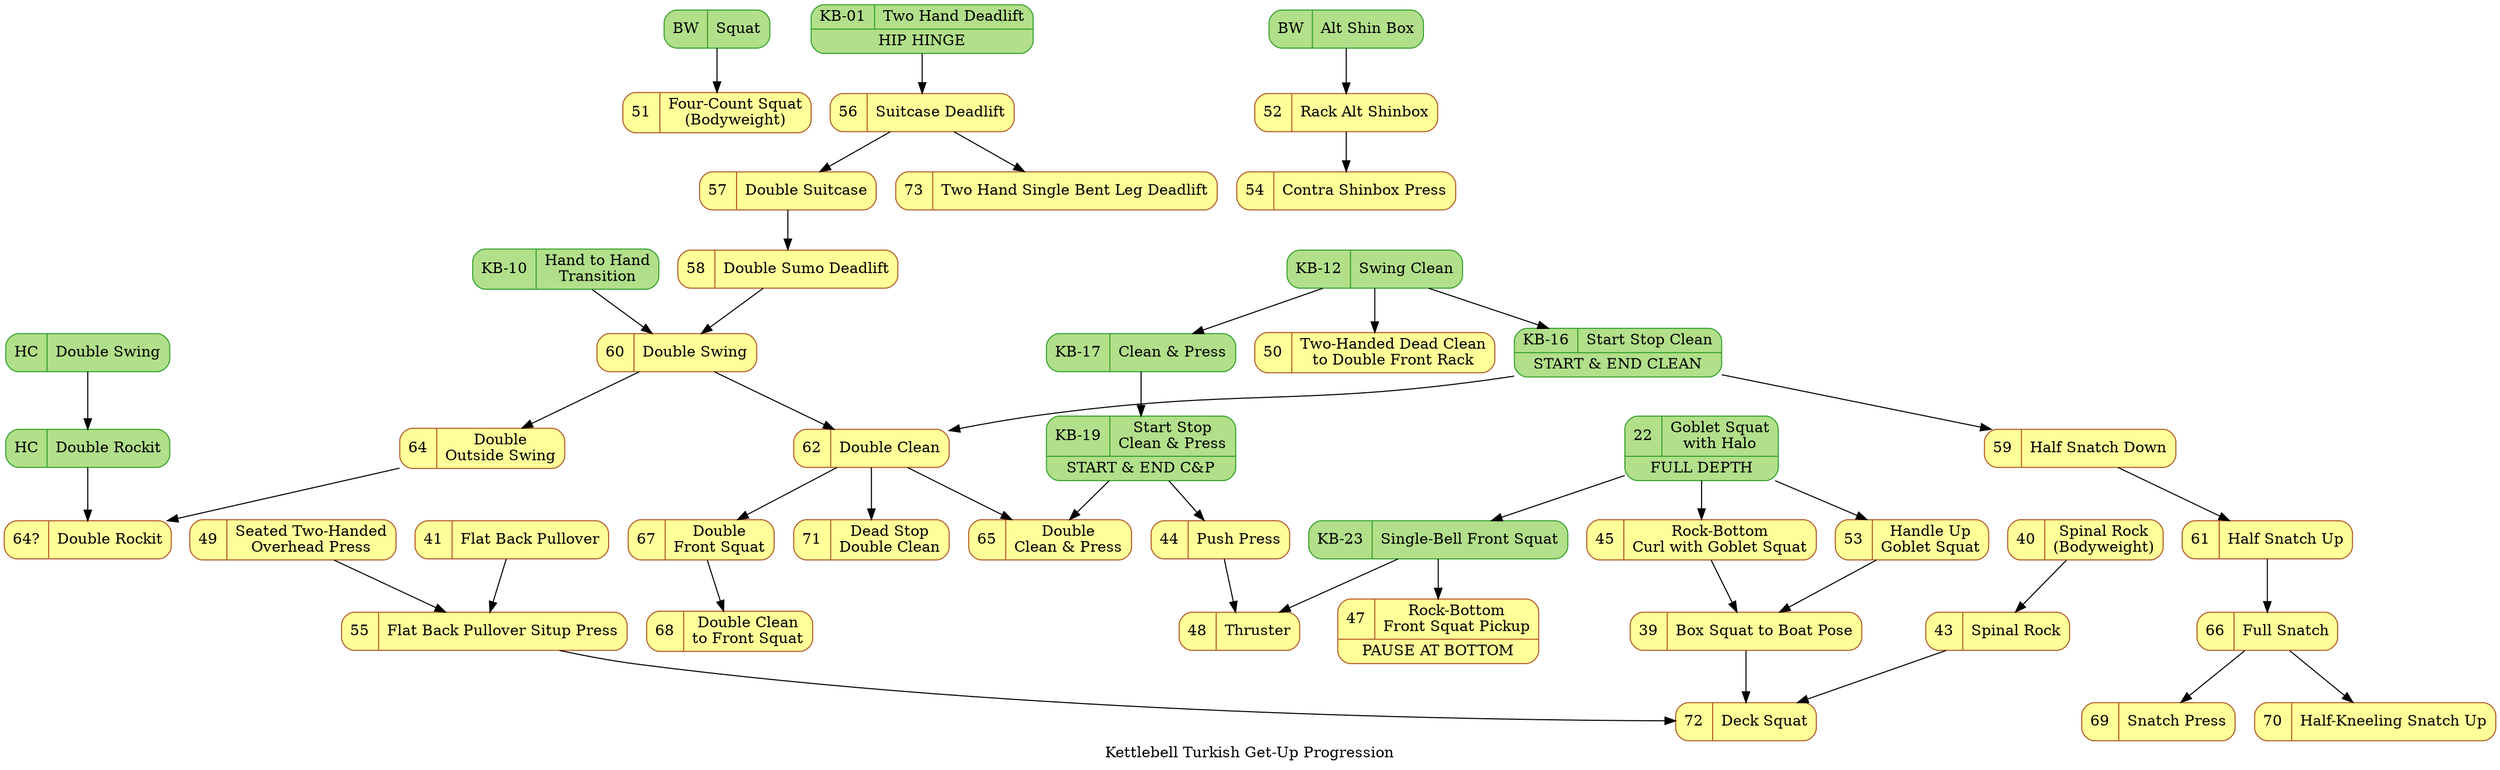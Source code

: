 digraph kb_progression {
  // Kettlebell Turkish Get-Up Progression Diagram © 2023
  // by dznz using knowledge from Mark Wildman is licensed
  // under CC BY-NC-SA 4.0 
  // http://creativecommons.org/licenses/by-nc-sa/4.0/
  label="Kettlebell Turkish Get-Up Progression"
  node [colorscheme="paired12"]
  node [shape=record]
  node [style="rounded,filled"]
  node [color=12, fillcolor=11]

  subgraph pre {
    node [color=4, fillcolor=3]
    ext_bw_squat       [label="{{BW|Squat}}"]
    ext_hc_dblswing    [label="{{HC|Double Swing}}"]
    ext_hc_dblrockit   [label="{{HC|Double Rockit}}"]
    ext_bw_altshinbox  [label="{{BW|Alt Shin Box}}"]
    mov_deadlift       [label="{{KB-01|Two Hand Deadlift}|HIP HINGE}"               URL="https://www.youtube.com/watch?v=x0XkmM34BPI&list=PLk4oYPJ7TXKhX8YqA2AVrfgs_pEF6p7KA&index=1"];
    mov_h2h            [label="{{KB-10|Hand to Hand\nTransition}}"                  URL="https://www.youtube.com/watch?v=0Uk0Rdm3QFs&list=PLk4oYPJ7TXKhX8YqA2AVrfgs_pEF6p7KA&index=10"]
    mov_clean          [label="KB-12|Swing Clean"                                   URL="https://www.youtube.com/watch?v=_nIsSXWs5iU&list=PLk4oYPJ7TXKhX8YqA2AVrfgs_pEF6p7KA&index=12"]
    mov_startstopclean [label="{{KB-16|Start Stop Clean}|START & END CLEAN}"        URL="https://www.youtube.com/watch?v=XbK3jxI0WNQ&list=PLk4oYPJ7TXKhX8YqA2AVrfgs_pEF6p7KA&index=16"]
    mov_cap            [label="KB-17|Clean & Press"                                 URL="https://www.youtube.com/watch?v=SSxB3m5qRas&list=PLk4oYPJ7TXKhX8YqA2AVrfgs_pEF6p7KA&index=17"]
    mov_startstopcap   [label="{{KB-19|Start Stop\nClean & Press}|START & END C&P}" URL="https://www.youtube.com/watch?v=dSj3kqbuois&list=PLk4oYPJ7TXKhX8YqA2AVrfgs_pEF6p7KA&index=19"]
    mov_gobsquathalo   [label="{{22|Goblet Squat\nwith Halo}|FULL DEPTH}"           URL="https://www.youtube.com/watch?v=cnZ8Mx8NQPE&list=PLk4oYPJ7TXKhX8YqA2AVrfgs_pEF6p7KA&index=22"]
    mov_racksquat      [label="{{KB-23|Single-Bell Front Squat}}"                   URL="https://www.youtube.com/watch?v=KTDVl0Lkdc4&list=PLk4oYPJ7TXKhX8YqA2AVrfgs_pEF6p7KA&index=23"]
  }

  mov_boxsquat2boat      [label="{{39|Box Squat to Boat Pose}}"              URL="https://www.youtube.com/watch?v=KTDVl0Lkdc4&list=PLk4oYPJ7TXKhX8YqA2AVrfgs_pEF6p7KA&index=41"]
  mov_bwspinalrock       [label="{{40|Spinal Rock\n(Bodyweight)}}"           URL="https://www.youtube.com/watch?v=KTDVl0Lkdc4&list=PLk4oYPJ7TXKhX8YqA2AVrfgs_pEF6p7KA&index=42"]
  mov_flatbackpullover   [label="{{41|Flat Back Pullover}}"                  URL="https://www.youtube.com/watch?v=KTDVl0Lkdc4&list=PLk4oYPJ7TXKhX8YqA2AVrfgs_pEF6p7KA&index=43"]
  // 42 in TGU diagram
  mov_spinalrock         [label="{{43|Spinal Rock}}"                         URL="https://www.youtube.com/watch?v=KTDVl0Lkdc4&list=PLk4oYPJ7TXKhX8YqA2AVrfgs_pEF6p7KA&index=48"]
  mov_pushpress          [label="{{44|Push Press}}"                          URL="https://www.youtube.com/watch?v=KTDVl0Lkdc4&list=PLk4oYPJ7TXKhX8YqA2AVrfgs_pEF6p7KA&index=49"]
  mov_gobsquatcurl       [label="{{45|Rock-Bottom\nCurl with Goblet Squat}}" URL="https://www.youtube.com/watch?v=KTDVl0Lkdc4&list=PLk4oYPJ7TXKhX8YqA2AVrfgs_pEF6p7KA&index=50"]
  // Missing 46
  mov_racksquatpickup    [label="{{47|Rock-Bottom\nFront Squat Pickup}|PAUSE AT BOTTOM}" URL="https://www.youtube.com/watch?v=KTDVl0Lkdc4&list=PLk4oYPJ7TXKhX8YqA2AVrfgs_pEF6p7KA&index=52"]
  mov_thruster           [label="{{48|Thruster}}"                                        URL="https://www.youtube.com/watch?v=KTDVl0Lkdc4&list=PLk4oYPJ7TXKhX8YqA2AVrfgs_pEF6p7KA&index=48"]
  mov_seatedpress        [label="{{49|Seated Two-Handed\nOverhead Press}}"               URL="https://www.youtube.com/watch?v=KTDVl0Lkdc4&list=PLk4oYPJ7TXKhX8YqA2AVrfgs_pEF6p7KA&index=54"]
  mov_2hdeadclean2rack   [label="{{50|Two-Handed Dead Clean\nto Double Front Rack}}"     URL="https://www.youtube.com/watch?v=acqKxfMGAbk&list=PLk4oYPJ7TXKhX8YqA2AVrfgs_pEF6p7KA&index=55"]
  mov_fourcountsquat     [label="{{51|Four-Count Squat\n(Bodyweight)}}"                  URL="https://www.youtube.com/watch?v=1rkGfL1EdWI"]
  mov_rackaltshinbox     [label="{{52|Rack Alt Shinbox}}"                                URL="https://www.youtube.com/watch?v=AoEYX36Q2Zg"]
  mov_hornygobsquat      [label="{{53|Handle Up\nGoblet Squat}}"                         URL="https://www.youtube.com/watch?v=i2AtDi4yZSA"]
  mov_shinboxpress       [label="{{54|Contra Shinbox Press}}"                            URL="https://www.youtube.com/watch?v=FEbi2lKVEHU"]
  mov_backpullsituppress [label="{{55|Flat Back Pullover Situp Press}}"                  URL="https://www.youtube.com/watch?v=KTDVl0Lkdc4&list=PLk4oYPJ7TXKhX8YqA2AVrfgs_pEF6p7KA&index=57"]
  mov_suitcasedl         [label="{{56|Suitcase Deadlift}}"                               URL="https://www.youtube.com/watch?v=d6i6MwVOmk0&list=PLk4oYPJ7TXKhX8YqA2AVrfgs_pEF6p7KA&index=58"];
  mov_dblsuitcase        [label="{{57|Double Suitcase}}"                                 URL="https://www.youtube.com/watch?v=4PSOSrDcGfc&list=PLk4oYPJ7TXKhX8YqA2AVrfgs_pEF6p7KA&index=59"];
  mov_dblsumodl          [label="{{58|Double Sumo Deadlift}}"                            URL="https://www.youtube.com/watch?v=gdutIla6nMw"];
  mov_halfsnatchdown     [label="{{59|Half Snatch Down}}"                                URL="https://www.youtube.com/watch?v=u2NbMtX_Rb0&list=PLk4oYPJ7TXKhX8YqA2AVrfgs_pEF6p7KA&index=60"];
  mov_dblswing           [label="{{60|Double Swing}}"                                    URL="https://www.youtube.com/watch?v=P5IFTJySA_s&list=PLk4oYPJ7TXKhX8YqA2AVrfgs_pEF6p7KA&index=61"];
  mov_halfsnatchup       [label="{{61|Half Snatch Up}}"                                  URL="https://www.youtube.com/watch?v=3HEmUyLYjjc"];
  mov_dblclean           [label="{{62|Double Clean}}"                                    URL="https://www.youtube.com/watch?v=Qe9ejhAtdGY&list=PLk4oYPJ7TXKhX8YqA2AVrfgs_pEF6p7KA&index=62"];
  //63?
  mov_dbloutswing        [label="{{64|Double\nOutside Swing}}"             URL="https://www.youtube.com/watch?v=yr_fRgGevsE"];
  mov_dblrockit          [label="{{64?|Double Rockit}}"                    URL="https://www.youtube.com/watch?v=zXB6hFrrBkA&list=PLk4oYPJ7TXKhX8YqA2AVrfgs_pEF6p7KA&index=63"];
  mov_dblcap             [label="{{65|Double\nClean & Press}}"             URL="https://www.youtube.com/watch?v=RizGV8ef--s"];
  mov_snatch             [label="{{66|Full Snatch}}"                       URL="https://www.youtube.com/watch?v=f-zkPiAlpQw&list=PLk4oYPJ7TXKhX8YqA2AVrfgs_pEF6p7KA&index=65"];
  mov_dblsquat           [label="{{67|Double\nFront Squat}}"               URL="https://www.youtube.com/watch?v=dX5yXJa5Dm0&list=PLk4oYPJ7TXKhX8YqA2AVrfgs_pEF6p7KA&index=66"];
  mov_dblclean2squat     [label="{{68|Double Clean\nto Front Squat}}"      URL="https://www.youtube.com/watch?v=R3s6Wb_ApHM"];
  mov_snatchpress        [label="{{69|Snatch Press}}"                      URL="https://www.youtube.com/watch?v=IzFPa_Q1yHM&list=PLk4oYPJ7TXKhX8YqA2AVrfgs_pEF6p7KA&index=67"];
  mov_kneelsnatchup      [label="{{70|Half-Kneeling Snatch Up}}"           URL="https://www.youtube.com/watch?v=1_UrK5SopL4"];
  mov_deaddblclean       [label="{{71|Dead Stop\nDouble Clean}}"           URL="https://www.youtube.com/watch?v=22bKQqMqAQY"];
  mov_deck               [label="{{72|Deck Squat}}"                        URL="https://www.youtube.com/watch?v=vUJ3sZVwZ4Y"];
  mov_2hsbldl            [label="{{73|Two Hand Single Bent Leg Deadlift}}" URL="https://www.youtube.com/watch?v=-RD1qqe7P8M"];

  // Precursor dependencies
  ext_bw_squat -> mov_fourcountsquat
  ext_bw_altshinbox -> mov_rackaltshinbox;
  ext_hc_dblswing -> ext_hc_dblrockit;
  ext_hc_dblrockit -> mov_dblrockit;
  mov_h2h -> mov_dblswing;
  mov_gobsquathalo -> mov_racksquat;
  mov_clean -> mov_startstopclean;
  mov_clean -> mov_2hdeadclean2rack;
  mov_clean -> mov_cap;
  mov_cap -> mov_startstopcap;
  mov_startstopcap -> mov_pushpress;
  mov_gobsquatcurl -> mov_boxsquat2boat;
  mov_hornygobsquat -> mov_boxsquat2boat;
  mov_gobsquathalo -> mov_gobsquatcurl;
  mov_gobsquathalo -> mov_hornygobsquat;
  mov_racksquat -> mov_racksquatpickup;
  mov_racksquat -> mov_thruster;
  mov_startstopclean -> mov_dblclean;
  mov_startstopclean -> mov_halfsnatchdown;
  mov_startstopcap -> mov_dblcap;
  mov_deadlift -> mov_suitcasedl;


  // Ungrouped drills
  mov_pushpress -> mov_thruster;
  mov_backpullsituppress -> mov_deck;
  mov_suitcasedl -> mov_dblsuitcase;
  mov_suitcasedl -> mov_2hsbldl;

  subgraph custer_double {
    label="Doubles"
    mov_dbloutswing -> mov_dblrockit
    mov_dblsuitcase -> mov_dblsumodl;
    mov_dblswing -> mov_dblclean;
    mov_dblclean -> mov_dblcap;
    mov_dblclean -> mov_dblsquat;
    mov_dblsquat -> mov_dblclean2squat;
    mov_dblclean -> mov_deaddblclean;
    mov_dblsumodl -> mov_dblswing;
    mov_dblswing -> mov_dbloutswing;
  }

  subgraph custer_snatch {
    label="Snatch"
    mov_halfsnatchdown -> mov_halfsnatchup -> mov_snatch;
    mov_snatch -> mov_snatchpress;
    mov_snatch -> mov_kneelsnatchup;
  }

  subgraph custer_squat {
    label="Squats & Getup"

    // Getups
    mov_rackaltshinbox -> mov_shinboxpress
    mov_flatbackpullover -> mov_backpullsituppress;
    mov_seatedpress -> mov_backpullsituppress;

    // Squats
    mov_boxsquat2boat -> mov_deck;
    mov_bwspinalrock -> mov_spinalrock;
    mov_spinalrock -> mov_deck;
    mov_gobsquatcurl
    mov_racksquatpickup
    mov_fourcountsquat
    mov_hornygobsquat
  }
}
